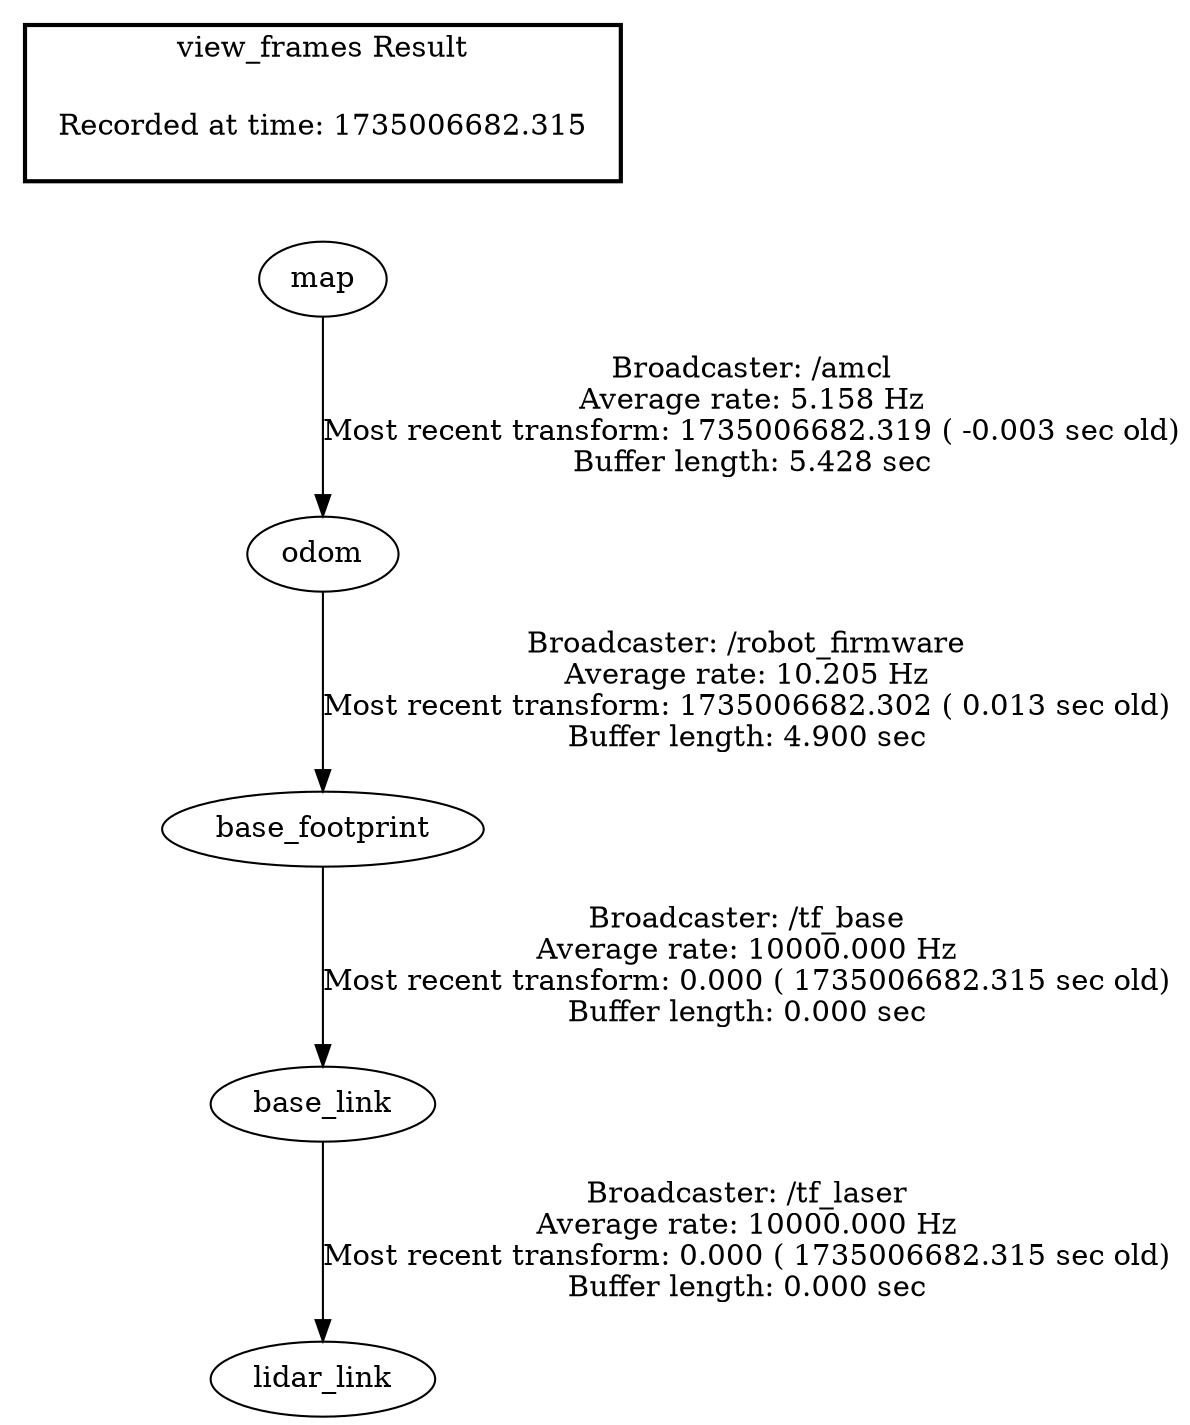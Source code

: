 digraph G {
"base_link" -> "lidar_link"[label="Broadcaster: /tf_laser\nAverage rate: 10000.000 Hz\nMost recent transform: 0.000 ( 1735006682.315 sec old)\nBuffer length: 0.000 sec\n"];
"base_footprint" -> "base_link"[label="Broadcaster: /tf_base\nAverage rate: 10000.000 Hz\nMost recent transform: 0.000 ( 1735006682.315 sec old)\nBuffer length: 0.000 sec\n"];
"odom" -> "base_footprint"[label="Broadcaster: /robot_firmware\nAverage rate: 10.205 Hz\nMost recent transform: 1735006682.302 ( 0.013 sec old)\nBuffer length: 4.900 sec\n"];
"map" -> "odom"[label="Broadcaster: /amcl\nAverage rate: 5.158 Hz\nMost recent transform: 1735006682.319 ( -0.003 sec old)\nBuffer length: 5.428 sec\n"];
edge [style=invis];
 subgraph cluster_legend { style=bold; color=black; label ="view_frames Result";
"Recorded at time: 1735006682.315"[ shape=plaintext ] ;
 }->"map";
}